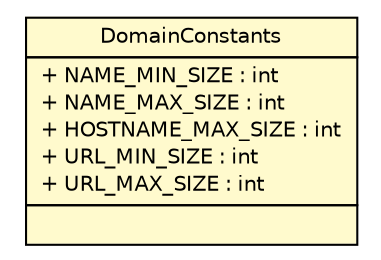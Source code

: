 #!/usr/local/bin/dot
#
# Class diagram 
# Generated by UMLGraph version 5.1 (http://www.umlgraph.org/)
#

digraph G {
	edge [fontname="Helvetica",fontsize=10,labelfontname="Helvetica",labelfontsize=10];
	node [fontname="Helvetica",fontsize=10,shape=plaintext];
	nodesep=0.25;
	ranksep=0.5;
	// net.sereneproject.collector.domain.DomainConstants
	c548 [label=<<table title="net.sereneproject.collector.domain.DomainConstants" border="0" cellborder="1" cellspacing="0" cellpadding="2" port="p" bgcolor="lemonChiffon" href="./DomainConstants.html">
		<tr><td><table border="0" cellspacing="0" cellpadding="1">
<tr><td align="center" balign="center"> DomainConstants </td></tr>
		</table></td></tr>
		<tr><td><table border="0" cellspacing="0" cellpadding="1">
<tr><td align="left" balign="left"> + NAME_MIN_SIZE : int </td></tr>
<tr><td align="left" balign="left"> + NAME_MAX_SIZE : int </td></tr>
<tr><td align="left" balign="left"> + HOSTNAME_MAX_SIZE : int </td></tr>
<tr><td align="left" balign="left"> + URL_MIN_SIZE : int </td></tr>
<tr><td align="left" balign="left"> + URL_MAX_SIZE : int </td></tr>
		</table></td></tr>
		<tr><td><table border="0" cellspacing="0" cellpadding="1">
<tr><td align="left" balign="left">  </td></tr>
		</table></td></tr>
		</table>>, fontname="Helvetica", fontcolor="black", fontsize=10.0];
}

